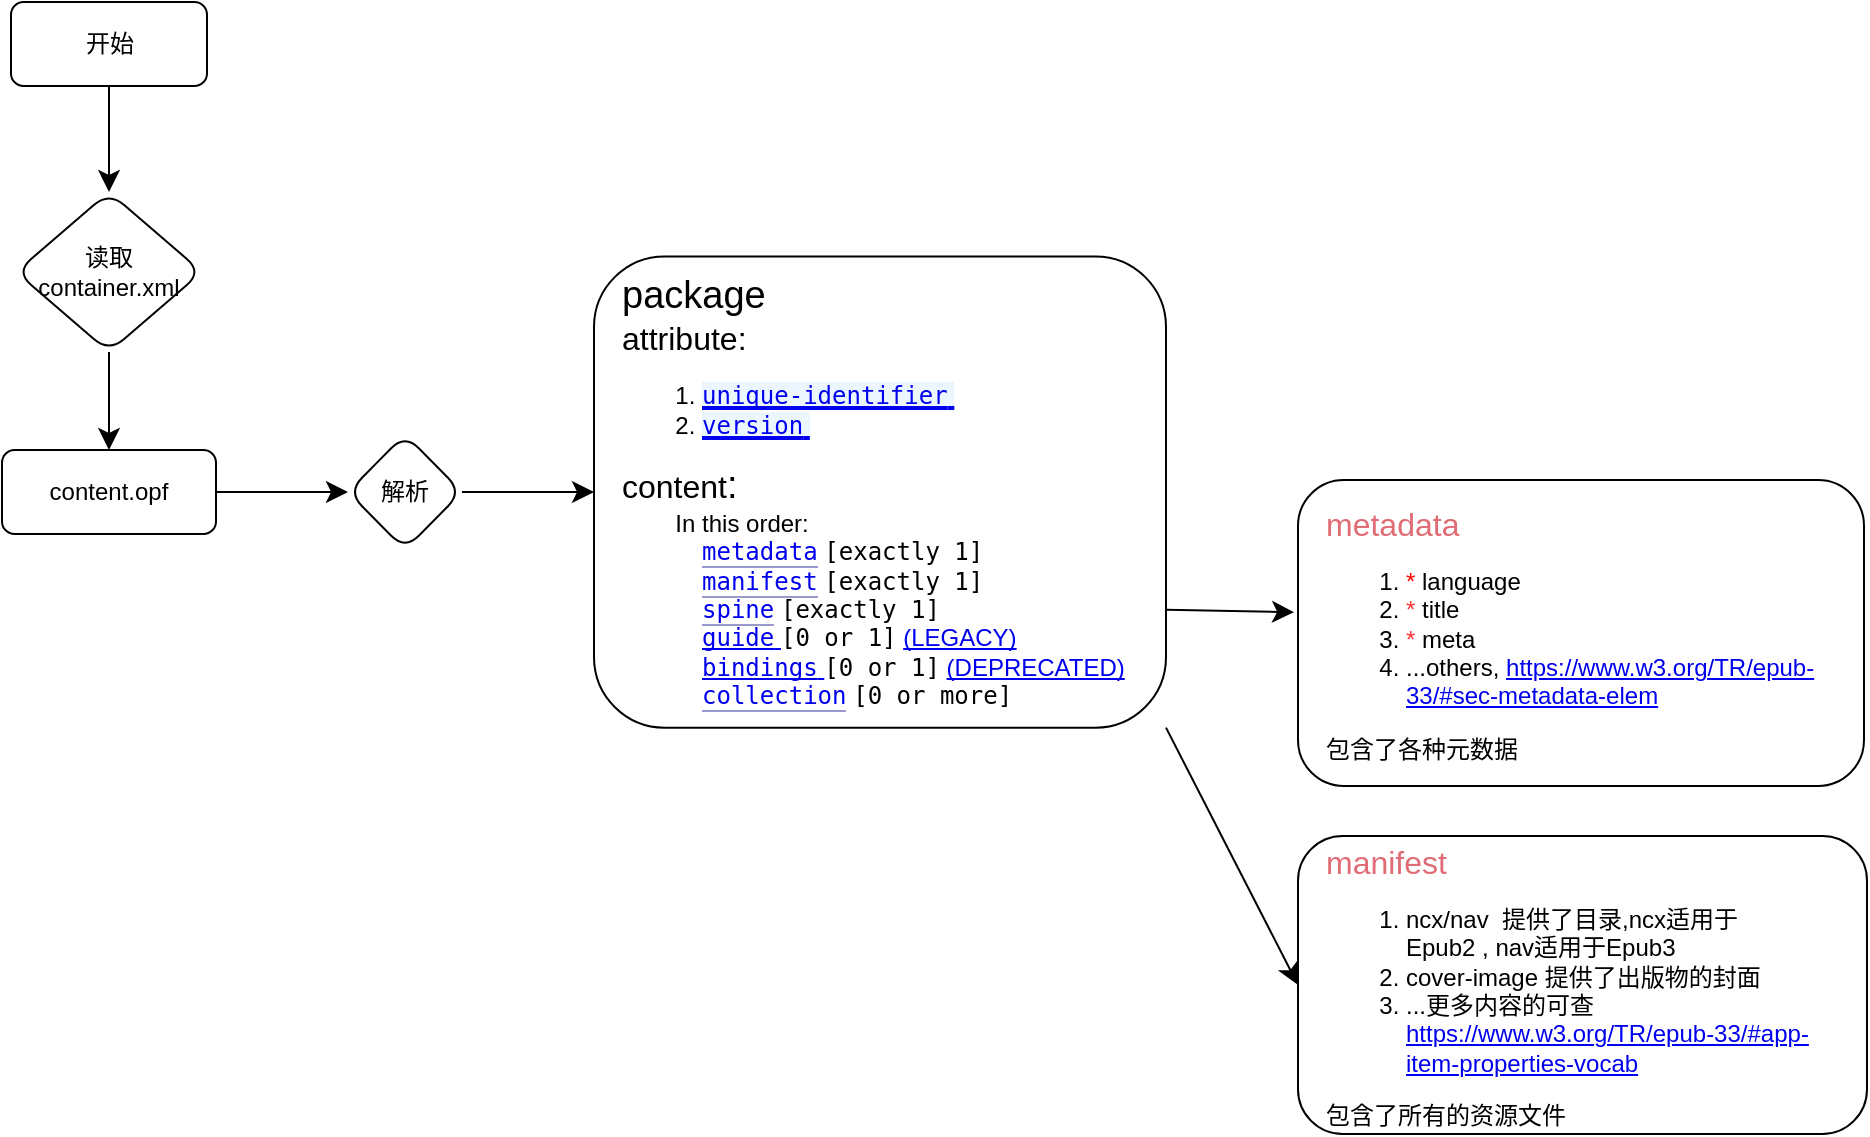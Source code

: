 <mxfile version="24.0.4" type="device" pages="2">
  <diagram id="C5RBs43oDa-KdzZeNtuy" name="Page-1">
    <mxGraphModel dx="954" dy="724" grid="0" gridSize="10" guides="1" tooltips="1" connect="1" arrows="1" fold="1" page="1" pageScale="1" pageWidth="1200" pageHeight="1920" math="0" shadow="0">
      <root>
        <mxCell id="WIyWlLk6GJQsqaUBKTNV-0" />
        <mxCell id="WIyWlLk6GJQsqaUBKTNV-1" parent="WIyWlLk6GJQsqaUBKTNV-0" />
        <mxCell id="dXIJIlHrfRlpiI6UBKxE-7" value="" style="edgeStyle=none;curved=1;rounded=0;orthogonalLoop=1;jettySize=auto;html=1;fontSize=12;startSize=8;endSize=8;" parent="WIyWlLk6GJQsqaUBKTNV-1" source="dXIJIlHrfRlpiI6UBKxE-2" target="dXIJIlHrfRlpiI6UBKxE-6" edge="1">
          <mxGeometry relative="1" as="geometry" />
        </mxCell>
        <mxCell id="dXIJIlHrfRlpiI6UBKxE-2" value="开始" style="rounded=1;whiteSpace=wrap;html=1;" parent="WIyWlLk6GJQsqaUBKTNV-1" vertex="1">
          <mxGeometry x="169.5" y="58" width="98" height="42" as="geometry" />
        </mxCell>
        <mxCell id="dXIJIlHrfRlpiI6UBKxE-9" value="" style="edgeStyle=none;curved=1;rounded=0;orthogonalLoop=1;jettySize=auto;html=1;fontSize=12;startSize=8;endSize=8;" parent="WIyWlLk6GJQsqaUBKTNV-1" source="dXIJIlHrfRlpiI6UBKxE-6" target="dXIJIlHrfRlpiI6UBKxE-8" edge="1">
          <mxGeometry relative="1" as="geometry" />
        </mxCell>
        <mxCell id="dXIJIlHrfRlpiI6UBKxE-6" value="读取container.xml" style="rhombus;whiteSpace=wrap;html=1;rounded=1;" parent="WIyWlLk6GJQsqaUBKTNV-1" vertex="1">
          <mxGeometry x="172" y="153" width="93" height="80" as="geometry" />
        </mxCell>
        <mxCell id="dXIJIlHrfRlpiI6UBKxE-11" value="" style="edgeStyle=none;curved=1;rounded=0;orthogonalLoop=1;jettySize=auto;html=1;fontSize=12;startSize=8;endSize=8;" parent="WIyWlLk6GJQsqaUBKTNV-1" source="dXIJIlHrfRlpiI6UBKxE-8" target="dXIJIlHrfRlpiI6UBKxE-10" edge="1">
          <mxGeometry relative="1" as="geometry" />
        </mxCell>
        <mxCell id="dXIJIlHrfRlpiI6UBKxE-8" value="content.opf" style="whiteSpace=wrap;html=1;rounded=1;" parent="WIyWlLk6GJQsqaUBKTNV-1" vertex="1">
          <mxGeometry x="165" y="282" width="107" height="42" as="geometry" />
        </mxCell>
        <mxCell id="dXIJIlHrfRlpiI6UBKxE-16" value="" style="edgeStyle=none;curved=1;rounded=0;orthogonalLoop=1;jettySize=auto;html=1;fontSize=12;startSize=8;endSize=8;" parent="WIyWlLk6GJQsqaUBKTNV-1" source="dXIJIlHrfRlpiI6UBKxE-10" target="dXIJIlHrfRlpiI6UBKxE-15" edge="1">
          <mxGeometry relative="1" as="geometry" />
        </mxCell>
        <mxCell id="dXIJIlHrfRlpiI6UBKxE-10" value="解析" style="rhombus;whiteSpace=wrap;html=1;rounded=1;" parent="WIyWlLk6GJQsqaUBKTNV-1" vertex="1">
          <mxGeometry x="338" y="274.12" width="57" height="57.75" as="geometry" />
        </mxCell>
        <mxCell id="dXIJIlHrfRlpiI6UBKxE-13" value="&lt;div&gt;&lt;span style=&quot;font-size: 16px; background-color: initial;&quot;&gt;&lt;font color=&quot;#e06c75&quot;&gt;metadata&lt;/font&gt;&lt;/span&gt;&lt;/div&gt;&lt;ol&gt;&lt;li&gt;&lt;span style=&quot;background-color: initial;&quot;&gt;&lt;font color=&quot;#ff0000&quot;&gt;*&lt;/font&gt; language&lt;/span&gt;&lt;/li&gt;&lt;li&gt;&lt;span style=&quot;background-color: initial;&quot;&gt;&lt;font color=&quot;#ff3333&quot;&gt;*&lt;/font&gt;&amp;nbsp;title&lt;/span&gt;&lt;/li&gt;&lt;li&gt;&lt;span style=&quot;background-color: initial;&quot;&gt;&lt;font color=&quot;#ff3333&quot;&gt;*&lt;/font&gt;&amp;nbsp;meta&lt;/span&gt;&lt;/li&gt;&lt;li&gt;...others,&amp;nbsp;&lt;a href=&quot;https://www.w3.org/TR/epub-33/#sec-metadata-elem&quot;&gt;https://www.w3.org/TR/epub-33/#sec-metadata-elem&lt;/a&gt;&lt;/li&gt;&lt;/ol&gt;&lt;div&gt;包含了各种元数据&lt;/div&gt;" style="whiteSpace=wrap;html=1;rounded=1;align=left;spacingTop=12;spacingLeft=12;spacingBottom=12;spacingRight=12;" parent="WIyWlLk6GJQsqaUBKTNV-1" vertex="1">
          <mxGeometry x="813" y="297" width="283" height="153" as="geometry" />
        </mxCell>
        <mxCell id="UM-UNYJGmKxb3h7m3u2y-0" style="edgeStyle=none;curved=1;rounded=0;orthogonalLoop=1;jettySize=auto;html=1;exitX=1;exitY=1;exitDx=0;exitDy=0;entryX=0;entryY=0.5;entryDx=0;entryDy=0;fontSize=12;startSize=8;endSize=8;" parent="WIyWlLk6GJQsqaUBKTNV-1" source="dXIJIlHrfRlpiI6UBKxE-15" target="dXIJIlHrfRlpiI6UBKxE-25" edge="1">
          <mxGeometry relative="1" as="geometry" />
        </mxCell>
        <mxCell id="dXIJIlHrfRlpiI6UBKxE-15" value="&lt;font style=&quot;font-size: 19px;&quot;&gt;package&lt;/font&gt;&lt;div&gt;&lt;font style=&quot;font-size: 16px;&quot;&gt;attribute:&lt;/font&gt;&lt;/div&gt;&lt;div style=&quot;&quot;&gt;&lt;ol&gt;&lt;li&gt;&lt;span style=&quot;&quot;&gt;&lt;a style=&quot;text-decoration-color: var(--a-normal-underline); text-decoration-skip-ink: none; text-decoration-thickness: 2px; font-family: sans-serif; background-color: rgb(236, 246, 255);&quot; href=&quot;https://www.w3.org/TR/epub-33/#attrdef-package-unique-identifier&quot;&gt;&lt;code style=&quot;font-family: Menlo, Consolas, &amp;quot;DejaVu Sans Mono&amp;quot;, Monaco, monospace; hyphens: none; font-variant-numeric: normal; font-variant-east-asian: normal; font-variant-alternates: normal; font-variant-position: normal; orphans: 3; widows: 3; break-before: avoid;&quot;&gt;unique-identifier&lt;/code&gt;&amp;nbsp;&lt;/a&gt;&lt;br&gt;&lt;/span&gt;&lt;/li&gt;&lt;li&gt;&lt;a style=&quot;text-decoration-color: var(--a-normal-underline); text-decoration-skip-ink: none; text-decoration-thickness: 2px; font-family: sans-serif; background-color: rgb(236, 246, 255);&quot; href=&quot;https://www.w3.org/TR/epub-33/#attrdef-package-version&quot;&gt;&lt;code style=&quot;font-family: Menlo, Consolas, &amp;quot;DejaVu Sans Mono&amp;quot;, Monaco, monospace; hyphens: none; font-variant-numeric: normal; font-variant-east-asian: normal; font-variant-alternates: normal; font-variant-position: normal; orphans: 3; widows: 3; break-before: avoid;&quot;&gt;version&lt;/code&gt;&amp;nbsp;&lt;/a&gt;&lt;br&gt;&lt;/li&gt;&lt;/ol&gt;&lt;div&gt;&lt;font style=&quot;font-size: 16px;&quot;&gt;content&lt;/font&gt;&lt;font style=&quot;font-size: 19px;&quot;&gt;:&lt;/font&gt;&lt;/div&gt;&lt;div&gt;&lt;font style=&quot;font-size: 19px;&quot;&gt;&lt;div style=&quot;font-size: 12px;&quot;&gt;&lt;div&gt;&lt;span style=&quot;font-family: sans-serif;&quot;&gt;&lt;span style=&quot;white-space: pre;&quot;&gt;&#x9;&lt;/span&gt;In this order:&lt;/span&gt;&lt;/div&gt;&lt;div&gt;&lt;/div&gt;&lt;/div&gt;&lt;/font&gt;&lt;/div&gt;&lt;/div&gt;&lt;blockquote style=&quot;margin: 0 0 0 40px; border: none; padding: 0px;&quot;&gt;&lt;code style=&quot;font-family: Menlo, Consolas, &amp;quot;DejaVu Sans Mono&amp;quot;, Monaco, monospace; hyphens: none; font-variant-numeric: normal; font-variant-east-asian: normal; font-variant-alternates: normal; font-variant-position: normal; orphans: 3; widows: 3; break-before: avoid;&quot;&gt;&lt;a style=&quot;border-bottom: 1px solid rgb(153, 153, 204); text-decoration-line: none; text-decoration-color: var(--a-normal-underline); text-decoration-skip-ink: none;&quot; id=&quot;ref-for-dfn-metadata-1&quot; class=&quot;internalDFN&quot; href=&quot;https://www.w3.org/TR/epub-33/#dfn-metadata&quot; data-link-type=&quot;element&quot;&gt;&lt;code style=&quot;font-family: Menlo, Consolas, &amp;quot;DejaVu Sans Mono&amp;quot;, Monaco, monospace; hyphens: none; font-variant-numeric: normal; font-variant-east-asian: normal; font-variant-alternates: normal; font-variant-position: normal; break-before: avoid;&quot;&gt;metadata&lt;/code&gt;&lt;/a&gt;&lt;/code&gt;&amp;nbsp;&lt;code style=&quot;font-family: Menlo, Consolas, &amp;quot;DejaVu Sans Mono&amp;quot;, Monaco, monospace; hyphens: none; font-variant-numeric: normal; font-variant-east-asian: normal; font-variant-alternates: normal; font-variant-position: normal; orphans: 3; widows: 3; break-before: avoid;&quot;&gt;[exactly 1]&lt;br&gt;&lt;/code&gt;&lt;code style=&quot;font-family: Menlo, Consolas, &amp;quot;DejaVu Sans Mono&amp;quot;, Monaco, monospace; hyphens: none; font-variant-numeric: normal; font-variant-east-asian: normal; font-variant-alternates: normal; font-variant-position: normal; orphans: 3; widows: 3; break-before: avoid;&quot;&gt;&lt;a style=&quot;border-bottom: 1px solid rgb(153, 153, 204); text-decoration-line: none; text-decoration-color: var(--a-normal-underline); text-decoration-skip-ink: none;&quot; id=&quot;ref-for-dfn-manifest-3&quot; class=&quot;internalDFN&quot; href=&quot;https://www.w3.org/TR/epub-33/#dfn-manifest&quot; data-link-type=&quot;element&quot;&gt;&lt;code style=&quot;font-family: Menlo, Consolas, &amp;quot;DejaVu Sans Mono&amp;quot;, Monaco, monospace; hyphens: none; font-variant-numeric: normal; font-variant-east-asian: normal; font-variant-alternates: normal; font-variant-position: normal; break-before: avoid;&quot;&gt;manifest&lt;/code&gt;&lt;/a&gt;&lt;/code&gt;&amp;nbsp;&lt;code style=&quot;font-family: Menlo, Consolas, &amp;quot;DejaVu Sans Mono&amp;quot;, Monaco, monospace; hyphens: none; font-variant-numeric: normal; font-variant-east-asian: normal; font-variant-alternates: normal; font-variant-position: normal; orphans: 3; widows: 3; break-before: avoid;&quot;&gt;[exactly 1]&lt;br&gt;&lt;/code&gt;&lt;code style=&quot;font-family: Menlo, Consolas, &amp;quot;DejaVu Sans Mono&amp;quot;, Monaco, monospace; hyphens: none; font-variant-numeric: normal; font-variant-east-asian: normal; font-variant-alternates: normal; font-variant-position: normal; orphans: 3; widows: 3; break-before: avoid;&quot;&gt;&lt;a style=&quot;border-bottom: 1px solid rgb(153, 153, 204); text-decoration-line: none; text-decoration-color: var(--a-normal-underline); text-decoration-skip-ink: none;&quot; id=&quot;ref-for-dfn-spine-2&quot; class=&quot;internalDFN&quot; href=&quot;https://www.w3.org/TR/epub-33/#dfn-spine&quot; data-link-type=&quot;element&quot;&gt;&lt;code style=&quot;font-family: Menlo, Consolas, &amp;quot;DejaVu Sans Mono&amp;quot;, Monaco, monospace; hyphens: none; font-variant-numeric: normal; font-variant-east-asian: normal; font-variant-alternates: normal; font-variant-position: normal; break-before: avoid;&quot;&gt;spine&lt;/code&gt;&lt;/a&gt;&lt;/code&gt;&amp;nbsp;&lt;code style=&quot;font-family: Menlo, Consolas, &amp;quot;DejaVu Sans Mono&amp;quot;, Monaco, monospace; hyphens: none; font-variant-numeric: normal; font-variant-east-asian: normal; font-variant-alternates: normal; font-variant-position: normal; orphans: 3; widows: 3; break-before: avoid;&quot;&gt;[exactly 1]&lt;br&gt;&lt;/code&gt;&lt;a style=&quot;text-decoration-color: var(--a-normal-underline); text-decoration-skip-ink: none;&quot; href=&quot;https://www.w3.org/TR/epub-33/#sec-opf2-guide&quot;&gt;&lt;code style=&quot;font-family: Menlo, Consolas, &amp;quot;DejaVu Sans Mono&amp;quot;, Monaco, monospace; hyphens: none; font-variant-numeric: normal; font-variant-east-asian: normal; font-variant-alternates: normal; font-variant-position: normal; orphans: 3; widows: 3; break-before: avoid;&quot;&gt;guide&lt;/code&gt;&amp;nbsp;&lt;/a&gt;&lt;code style=&quot;font-family: Menlo, Consolas, &amp;quot;DejaVu Sans Mono&amp;quot;, Monaco, monospace; hyphens: none; font-variant-numeric: normal; font-variant-east-asian: normal; font-variant-alternates: normal; font-variant-position: normal; orphans: 3; widows: 3; break-before: avoid;&quot;&gt;[0 or 1]&lt;/code&gt;&amp;nbsp;&lt;a style=&quot;text-transform: uppercase; text-decoration-color: var(--a-normal-underline); text-decoration-skip-ink: none;&quot; class=&quot;legacy&quot; href=&quot;https://www.w3.org/TR/epub-33/#sec-pkg-legacy-intro&quot;&gt;(LEGACY)&lt;br&gt;&lt;/a&gt;&lt;a style=&quot;text-decoration-color: var(--a-normal-underline); text-decoration-skip-ink: none;&quot; href=&quot;https://www.w3.org/TR/epub-33/#sec-opf-bindings&quot;&gt;&lt;code style=&quot;font-family: Menlo, Consolas, &amp;quot;DejaVu Sans Mono&amp;quot;, Monaco, monospace; hyphens: none; font-variant-numeric: normal; font-variant-east-asian: normal; font-variant-alternates: normal; font-variant-position: normal; orphans: 3; widows: 3; break-before: avoid;&quot;&gt;bindings&lt;/code&gt;&amp;nbsp;&lt;/a&gt;&lt;code style=&quot;font-family: Menlo, Consolas, &amp;quot;DejaVu Sans Mono&amp;quot;, Monaco, monospace; hyphens: none; font-variant-numeric: normal; font-variant-east-asian: normal; font-variant-alternates: normal; font-variant-position: normal; orphans: 3; widows: 3; break-before: avoid;&quot;&gt;[0 or 1]&lt;/code&gt;&amp;nbsp;&lt;a style=&quot;text-transform: uppercase; text-decoration-color: var(--a-normal-underline); text-decoration-skip-ink: none;&quot; class=&quot;deprecated&quot; href=&quot;https://www.w3.org/TR/epub-33/#deprecated&quot;&gt;(DEPRECATED)&lt;br&gt;&lt;/a&gt;&lt;code style=&quot;font-family: Menlo, Consolas, &amp;quot;DejaVu Sans Mono&amp;quot;, Monaco, monospace; hyphens: none; font-variant-numeric: normal; font-variant-east-asian: normal; font-variant-alternates: normal; font-variant-position: normal; orphans: 3; widows: 3; break-before: avoid;&quot;&gt;&lt;a style=&quot;border-bottom: 1px solid rgb(153, 153, 204); text-decoration-line: none; text-decoration-color: var(--a-normal-underline); text-decoration-skip-ink: none;&quot; id=&quot;ref-for-dfn-collection-4&quot; class=&quot;internalDFN&quot; href=&quot;https://www.w3.org/TR/epub-33/#dfn-collection&quot; data-link-type=&quot;element&quot;&gt;&lt;code style=&quot;font-family: Menlo, Consolas, &amp;quot;DejaVu Sans Mono&amp;quot;, Monaco, monospace; hyphens: none; font-variant-numeric: normal; font-variant-east-asian: normal; font-variant-alternates: normal; font-variant-position: normal; break-before: avoid;&quot;&gt;collection&lt;/code&gt;&lt;/a&gt;&lt;/code&gt;&amp;nbsp;&lt;code style=&quot;font-family: Menlo, Consolas, &amp;quot;DejaVu Sans Mono&amp;quot;, Monaco, monospace; hyphens: none; font-variant-numeric: normal; font-variant-east-asian: normal; font-variant-alternates: normal; font-variant-position: normal; orphans: 3; widows: 3; break-before: avoid;&quot;&gt;[0 or more]&lt;/code&gt;&lt;/blockquote&gt;&lt;div style=&quot;&quot;&gt;&lt;font style=&quot;font-size: 12px;&quot;&gt;&lt;/font&gt;&lt;font style=&quot;font-size: 12px;&quot;&gt;&lt;/font&gt;&lt;font style=&quot;font-size: 12px;&quot;&gt;&lt;/font&gt;&lt;font style=&quot;font-size: 12px;&quot;&gt;&lt;/font&gt;&lt;font style=&quot;font-size: 12px;&quot;&gt;&lt;/font&gt;&lt;/div&gt;" style="html=1;rounded=1;align=left;padding=12;flipV=0;flipH=1;spacingTop=12;spacingBottom=12;spacingLeft=12;spacingRight=12;labelBorderColor=none;" parent="WIyWlLk6GJQsqaUBKTNV-1" vertex="1">
          <mxGeometry x="461" y="185.19" width="286" height="235.63" as="geometry" />
        </mxCell>
        <mxCell id="dXIJIlHrfRlpiI6UBKxE-24" style="edgeStyle=none;curved=1;rounded=0;orthogonalLoop=1;jettySize=auto;html=1;exitX=1;exitY=0.75;exitDx=0;exitDy=0;entryX=-0.007;entryY=0.432;entryDx=0;entryDy=0;entryPerimeter=0;fontSize=12;startSize=8;endSize=8;" parent="WIyWlLk6GJQsqaUBKTNV-1" source="dXIJIlHrfRlpiI6UBKxE-15" target="dXIJIlHrfRlpiI6UBKxE-13" edge="1">
          <mxGeometry relative="1" as="geometry" />
        </mxCell>
        <mxCell id="dXIJIlHrfRlpiI6UBKxE-25" value="&lt;div&gt;&lt;span style=&quot;color: rgb(224, 108, 117); white-space: pre; background-color: initial;&quot;&gt;&lt;font style=&quot;font-size: 16px;&quot; face=&quot;Helvetica&quot;&gt;manifest&lt;/font&gt;&lt;/span&gt;&lt;/div&gt;&lt;ol&gt;&lt;li&gt;&lt;span style=&quot;background-color: initial;&quot;&gt;ncx/nav&amp;nbsp; 提供了目录,ncx适用于Epub2&amp;nbsp;,&amp;nbsp;nav适用于Epub3&lt;/span&gt;&lt;/li&gt;&lt;li&gt;&lt;span style=&quot;background-color: initial;&quot;&gt;cover-image 提供了出版物的封面&lt;br&gt;&lt;/span&gt;&lt;/li&gt;&lt;li&gt;...更多内容的可查&lt;a href=&quot;https://www.w3.org/TR/epub-33/#app-item-properties-vocab&quot;&gt;https://www.w3.org/TR/epub-33/#app-item-properties-vocab&lt;/a&gt;&lt;/li&gt;&lt;/ol&gt;&lt;div&gt;包含了所有的资源文件&lt;/div&gt;" style="whiteSpace=wrap;html=1;rounded=1;align=left;spacingTop=12;spacingLeft=12;spacingBottom=12;spacingRight=12;" parent="WIyWlLk6GJQsqaUBKTNV-1" vertex="1">
          <mxGeometry x="813" y="475" width="284.5" height="149" as="geometry" />
        </mxCell>
        <mxCell id="UM-UNYJGmKxb3h7m3u2y-1" style="edgeStyle=none;curved=1;rounded=0;orthogonalLoop=1;jettySize=auto;html=1;exitX=1;exitY=1;exitDx=0;exitDy=0;fontSize=12;startSize=8;endSize=8;" parent="WIyWlLk6GJQsqaUBKTNV-1" source="dXIJIlHrfRlpiI6UBKxE-15" target="dXIJIlHrfRlpiI6UBKxE-15" edge="1">
          <mxGeometry relative="1" as="geometry" />
        </mxCell>
      </root>
    </mxGraphModel>
  </diagram>
  <diagram id="O7F0BCJpgSUV-IZ3HLdS" name="第 2 页">
    <mxGraphModel dx="980" dy="1124" grid="0" gridSize="10" guides="1" tooltips="1" connect="1" arrows="1" fold="1" page="0" pageScale="1" pageWidth="1200" pageHeight="1920" math="0" shadow="0">
      <root>
        <mxCell id="0" />
        <mxCell id="1" parent="0" />
        <mxCell id="lEOxfqcQsfCFEFLrbsVD-20" value="" style="edgeStyle=none;curved=1;rounded=0;orthogonalLoop=1;jettySize=auto;html=1;fontSize=12;startSize=8;endSize=8;" parent="1" source="lEOxfqcQsfCFEFLrbsVD-2" target="lEOxfqcQsfCFEFLrbsVD-16" edge="1">
          <mxGeometry relative="1" as="geometry" />
        </mxCell>
        <mxCell id="lEOxfqcQsfCFEFLrbsVD-31" value="" style="edgeStyle=none;curved=1;rounded=0;orthogonalLoop=1;jettySize=auto;html=1;fontSize=12;startSize=8;endSize=8;" parent="1" source="lEOxfqcQsfCFEFLrbsVD-2" target="lEOxfqcQsfCFEFLrbsVD-26" edge="1">
          <mxGeometry relative="1" as="geometry" />
        </mxCell>
        <mxCell id="lEOxfqcQsfCFEFLrbsVD-2" value="Book" style="swimlane;fontStyle=0;childLayout=stackLayout;horizontal=1;startSize=30;horizontalStack=0;resizeParent=1;resizeParentMax=0;resizeLast=0;collapsible=1;marginBottom=0;whiteSpace=wrap;html=1;" parent="1" vertex="1">
          <mxGeometry x="21" y="-63" width="209" height="240" as="geometry">
            <mxRectangle x="28" y="-38" width="62" height="30" as="alternateBounds" />
          </mxGeometry>
        </mxCell>
        <mxCell id="lEOxfqcQsfCFEFLrbsVD-3" value="&lt;span style=&quot;text-align: center;&quot;&gt;职责：与配置交互，提供渲染能力&lt;/span&gt;" style="text;strokeColor=none;fillColor=none;align=left;verticalAlign=middle;spacingLeft=4;spacingRight=4;overflow=hidden;points=[[0,0.5],[1,0.5]];portConstraint=eastwest;rotatable=0;whiteSpace=wrap;html=1;" parent="lEOxfqcQsfCFEFLrbsVD-2" vertex="1">
          <mxGeometry y="30" width="209" height="30" as="geometry" />
        </mxCell>
        <mxCell id="lEOxfqcQsfCFEFLrbsVD-24" value="epub" style="text;strokeColor=none;fillColor=none;align=left;verticalAlign=middle;spacingLeft=4;spacingRight=4;overflow=hidden;points=[[0,0.5],[1,0.5]];portConstraint=eastwest;rotatable=0;whiteSpace=wrap;html=1;" parent="lEOxfqcQsfCFEFLrbsVD-2" vertex="1">
          <mxGeometry y="60" width="209" height="30" as="geometry" />
        </mxCell>
        <mxCell id="lEOxfqcQsfCFEFLrbsVD-4" value="basicInfo" style="text;strokeColor=none;fillColor=none;align=left;verticalAlign=middle;spacingLeft=4;spacingRight=4;overflow=hidden;points=[[0,0.5],[1,0.5]];portConstraint=eastwest;rotatable=0;whiteSpace=wrap;html=1;" parent="lEOxfqcQsfCFEFLrbsVD-2" vertex="1">
          <mxGeometry y="90" width="209" height="30" as="geometry" />
        </mxCell>
        <mxCell id="18bnukKphweFeKugYL78-8" value="navigateTo ： 跳转指定章节" style="text;strokeColor=none;fillColor=none;align=left;verticalAlign=middle;spacingLeft=4;spacingRight=4;overflow=hidden;points=[[0,0.5],[1,0.5]];portConstraint=eastwest;rotatable=0;whiteSpace=wrap;html=1;" vertex="1" parent="lEOxfqcQsfCFEFLrbsVD-2">
          <mxGeometry y="120" width="209" height="30" as="geometry" />
        </mxCell>
        <mxCell id="18bnukKphweFeKugYL78-9" value="render 渲染" style="text;strokeColor=none;fillColor=none;align=left;verticalAlign=middle;spacingLeft=4;spacingRight=4;overflow=hidden;points=[[0,0.5],[1,0.5]];portConstraint=eastwest;rotatable=0;whiteSpace=wrap;html=1;" vertex="1" parent="lEOxfqcQsfCFEFLrbsVD-2">
          <mxGeometry y="150" width="209" height="30" as="geometry" />
        </mxCell>
        <mxCell id="18bnukKphweFeKugYL78-10" value="resolvePage 解析页面" style="text;strokeColor=none;fillColor=none;align=left;verticalAlign=middle;spacingLeft=4;spacingRight=4;overflow=hidden;points=[[0,0.5],[1,0.5]];portConstraint=eastwest;rotatable=0;whiteSpace=wrap;html=1;" vertex="1" parent="lEOxfqcQsfCFEFLrbsVD-2">
          <mxGeometry y="180" width="209" height="30" as="geometry" />
        </mxCell>
        <mxCell id="lEOxfqcQsfCFEFLrbsVD-5" value="updateStyle 更新样式" style="text;strokeColor=none;fillColor=none;align=left;verticalAlign=middle;spacingLeft=4;spacingRight=4;overflow=hidden;points=[[0,0.5],[1,0.5]];portConstraint=eastwest;rotatable=0;whiteSpace=wrap;html=1;" parent="lEOxfqcQsfCFEFLrbsVD-2" vertex="1">
          <mxGeometry y="210" width="209" height="30" as="geometry" />
        </mxCell>
        <mxCell id="lEOxfqcQsfCFEFLrbsVD-16" value="Epub" style="swimlane;fontStyle=0;childLayout=stackLayout;horizontal=1;startSize=30;horizontalStack=0;resizeParent=1;resizeParentMax=0;resizeLast=0;collapsible=1;marginBottom=0;whiteSpace=wrap;html=1;arcSize=15;" parent="1" vertex="1">
          <mxGeometry x="329" y="-245" width="202" height="163" as="geometry">
            <mxRectangle x="329" y="-245" width="62" height="30" as="alternateBounds" />
          </mxGeometry>
        </mxCell>
        <mxCell id="lEOxfqcQsfCFEFLrbsVD-23" value="&lt;div style=&quot;font-family: Menlo, Monaco, &amp;quot;Courier New&amp;quot;, monospace; line-height: 18px; white-space: pre;&quot;&gt;&lt;div style=&quot;line-height: 18px;&quot;&gt;&lt;span style=&quot;font-family: Helvetica; text-align: center; white-space: normal;&quot;&gt;职责：与文件交互生成配置，读取文件内容&lt;/span&gt;&lt;br&gt;&lt;/div&gt;&lt;/div&gt;" style="text;strokeColor=none;fillColor=none;align=left;verticalAlign=middle;spacingLeft=4;spacingRight=4;overflow=hidden;points=[[0,0.5],[1,0.5]];portConstraint=eastwest;rotatable=0;whiteSpace=wrap;html=1;" parent="lEOxfqcQsfCFEFLrbsVD-16" vertex="1">
          <mxGeometry y="30" width="202" height="43" as="geometry" />
        </mxCell>
        <mxCell id="lEOxfqcQsfCFEFLrbsVD-18" value="&lt;div style=&quot;font-family: Menlo, Monaco, &amp;quot;Courier New&amp;quot;, monospace; line-height: 18px; white-space: pre;&quot;&gt;&lt;div style=&quot;line-height: 18px;&quot;&gt;entriesObj&lt;br&gt;&lt;/div&gt;&lt;/div&gt;" style="text;strokeColor=none;fillColor=none;align=left;verticalAlign=middle;spacingLeft=4;spacingRight=4;overflow=hidden;points=[[0,0.5],[1,0.5]];portConstraint=eastwest;rotatable=0;whiteSpace=wrap;html=1;" parent="lEOxfqcQsfCFEFLrbsVD-16" vertex="1">
          <mxGeometry y="73" width="202" height="30" as="geometry" />
        </mxCell>
        <mxCell id="lEOxfqcQsfCFEFLrbsVD-19" value="&lt;div style=&quot;font-family: Menlo, Monaco, &amp;quot;Courier New&amp;quot;, monospace; line-height: 18px; white-space: pre;&quot;&gt;&lt;span style=&quot;background-color: rgb(255, 255, 255);&quot;&gt;containerConfig&lt;/span&gt;&lt;/div&gt;" style="text;strokeColor=none;fillColor=none;align=left;verticalAlign=middle;spacingLeft=4;spacingRight=4;overflow=hidden;points=[[0,0.5],[1,0.5]];portConstraint=eastwest;rotatable=0;whiteSpace=wrap;html=1;" parent="lEOxfqcQsfCFEFLrbsVD-16" vertex="1">
          <mxGeometry y="103" width="202" height="30" as="geometry" />
        </mxCell>
        <mxCell id="lEOxfqcQsfCFEFLrbsVD-22" value="&lt;div style=&quot;font-family: Menlo, Monaco, &amp;quot;Courier New&amp;quot;, monospace; line-height: 18px; white-space: pre;&quot;&gt;&lt;div style=&quot;line-height: 18px;&quot;&gt;&lt;span style=&quot;background-color: rgb(255, 255, 255);&quot;&gt;packageConfig&lt;/span&gt;&lt;/div&gt;&lt;/div&gt;" style="text;strokeColor=none;fillColor=none;align=left;verticalAlign=middle;spacingLeft=4;spacingRight=4;overflow=hidden;points=[[0,0.5],[1,0.5]];portConstraint=eastwest;rotatable=0;whiteSpace=wrap;html=1;" parent="lEOxfqcQsfCFEFLrbsVD-16" vertex="1">
          <mxGeometry y="133" width="202" height="30" as="geometry" />
        </mxCell>
        <mxCell id="lEOxfqcQsfCFEFLrbsVD-26" value="basicInfo" style="swimlane;fontStyle=0;childLayout=stackLayout;horizontal=1;startSize=30;horizontalStack=0;resizeParent=1;resizeParentMax=0;resizeLast=0;collapsible=1;marginBottom=0;whiteSpace=wrap;html=1;" parent="1" vertex="1">
          <mxGeometry x="373" y="-19" width="213" height="210" as="geometry">
            <mxRectangle x="343" y="-48" width="62" height="30" as="alternateBounds" />
          </mxGeometry>
        </mxCell>
        <mxCell id="lEOxfqcQsfCFEFLrbsVD-27" value="&lt;div style=&quot;text-align: center;&quot;&gt;电子书的基础信息&lt;/div&gt;" style="text;strokeColor=none;fillColor=none;align=left;verticalAlign=middle;spacingLeft=4;spacingRight=4;overflow=hidden;points=[[0,0.5],[1,0.5]];portConstraint=eastwest;rotatable=0;whiteSpace=wrap;html=1;" parent="lEOxfqcQsfCFEFLrbsVD-26" vertex="1">
          <mxGeometry y="30" width="213" height="30" as="geometry" />
        </mxCell>
        <mxCell id="lEOxfqcQsfCFEFLrbsVD-29" value="name" style="text;strokeColor=none;fillColor=none;align=left;verticalAlign=middle;spacingLeft=4;spacingRight=4;overflow=hidden;points=[[0,0.5],[1,0.5]];portConstraint=eastwest;rotatable=0;whiteSpace=wrap;html=1;" parent="lEOxfqcQsfCFEFLrbsVD-26" vertex="1">
          <mxGeometry y="60" width="213" height="30" as="geometry" />
        </mxCell>
        <mxCell id="lEOxfqcQsfCFEFLrbsVD-30" value="author" style="text;strokeColor=none;fillColor=none;align=left;verticalAlign=middle;spacingLeft=4;spacingRight=4;overflow=hidden;points=[[0,0.5],[1,0.5]];portConstraint=eastwest;rotatable=0;whiteSpace=wrap;html=1;" parent="lEOxfqcQsfCFEFLrbsVD-26" vertex="1">
          <mxGeometry y="90" width="213" height="30" as="geometry" />
        </mxCell>
        <mxCell id="lEOxfqcQsfCFEFLrbsVD-32" value="language" style="text;strokeColor=none;fillColor=none;align=left;verticalAlign=middle;spacingLeft=4;spacingRight=4;overflow=hidden;points=[[0,0.5],[1,0.5]];portConstraint=eastwest;rotatable=0;whiteSpace=wrap;html=1;" parent="lEOxfqcQsfCFEFLrbsVD-26" vertex="1">
          <mxGeometry y="120" width="213" height="30" as="geometry" />
        </mxCell>
        <mxCell id="lEOxfqcQsfCFEFLrbsVD-33" value="chapters" style="text;strokeColor=none;fillColor=none;align=left;verticalAlign=middle;spacingLeft=4;spacingRight=4;overflow=hidden;points=[[0,0.5],[1,0.5]];portConstraint=eastwest;rotatable=0;whiteSpace=wrap;html=1;" parent="lEOxfqcQsfCFEFLrbsVD-26" vertex="1">
          <mxGeometry y="150" width="213" height="30" as="geometry" />
        </mxCell>
        <mxCell id="lEOxfqcQsfCFEFLrbsVD-34" value="navigator" style="text;strokeColor=none;fillColor=none;align=left;verticalAlign=middle;spacingLeft=4;spacingRight=4;overflow=hidden;points=[[0,0.5],[1,0.5]];portConstraint=eastwest;rotatable=0;whiteSpace=wrap;html=1;" parent="lEOxfqcQsfCFEFLrbsVD-26" vertex="1">
          <mxGeometry y="180" width="213" height="30" as="geometry" />
        </mxCell>
      </root>
    </mxGraphModel>
  </diagram>
</mxfile>
